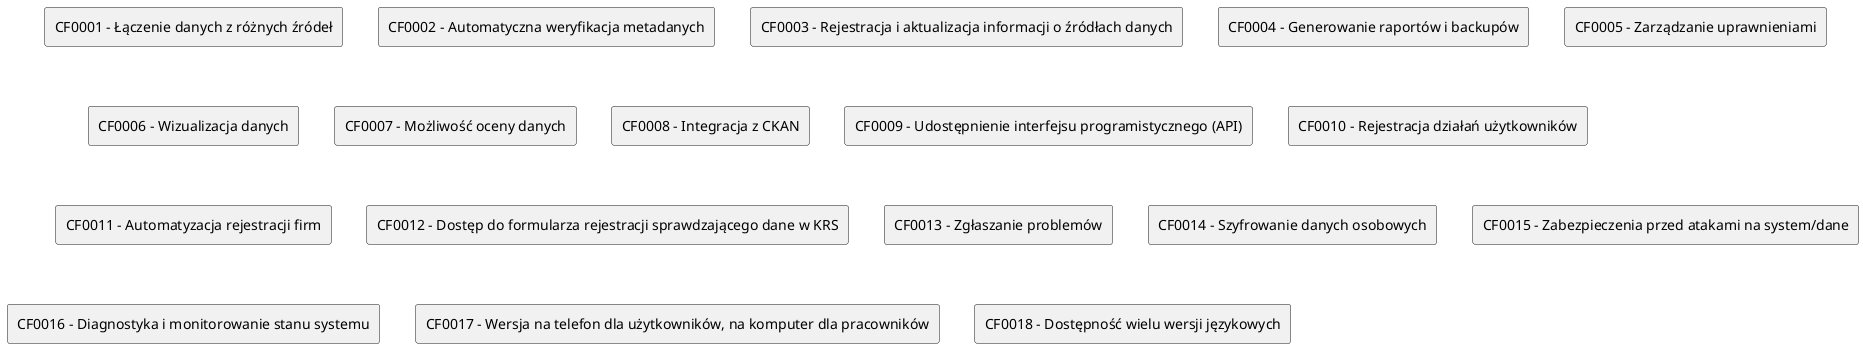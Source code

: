 @startuml
agent "CF0001 - Łączenie danych z różnych źródeł" 
agent "CF0002 - Automatyczna weryfikacja metadanych"
agent "CF0003 - Rejestracja i aktualizacja informacji o źródłach danych"
agent "CF0004 - Generowanie raportów i backupów"
agent "CF0005 - Zarządzanie uprawnieniami"
agent "CF0006 - Wizualizacja danych"
agent "CF0007 - Możliwość oceny danych"
agent "CF0008 - Integracja z CKAN"
agent "CF0009 - Udostępnienie interfejsu programistycznego (API)"
agent "CF0010 - Rejestracja działań użytkowników"
agent "CF0011 - Automatyzacja rejestracji firm"
agent "CF0012 - Dostęp do formularza rejestracji sprawdzającego dane w KRS"
agent "CF0013 - Zgłaszanie problemów"
agent "CF0014 - Szyfrowanie danych osobowych"
agent "CF0015 - Zabezpieczenia przed atakami na system/dane"
agent "CF0016 - Diagnostyka i monitorowanie stanu systemu"
agent "CF0017 - Wersja na telefon dla użytkowników, na komputer dla pracowników"
agent "CF0018 - Dostępność wielu wersji językowych"
@enduml